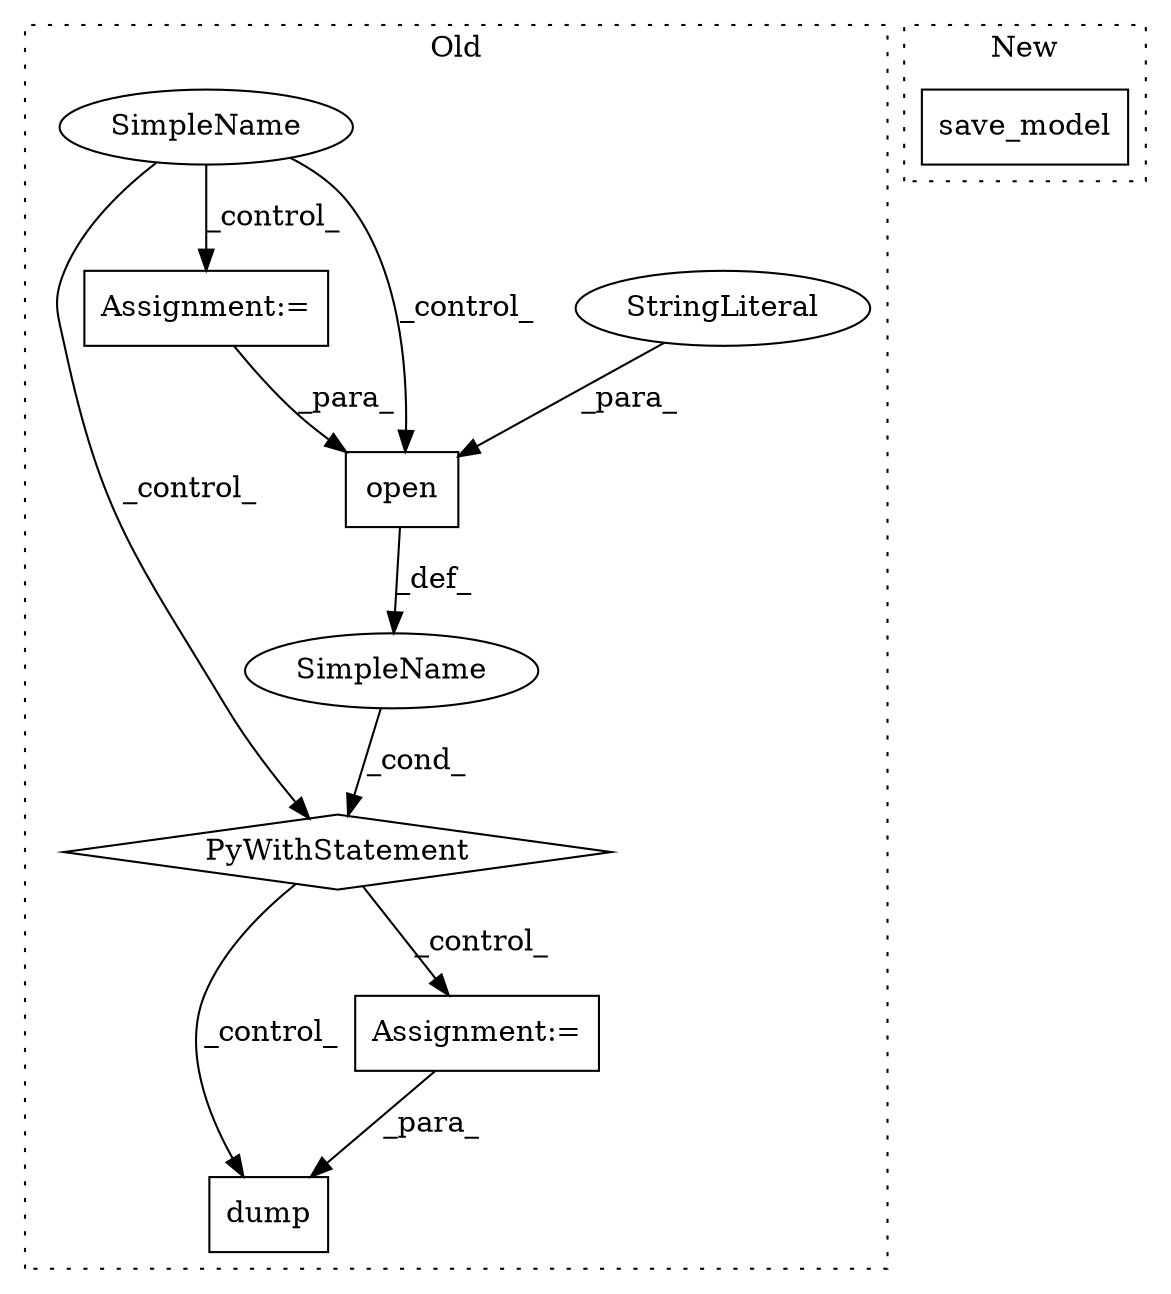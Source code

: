 digraph G {
subgraph cluster0 {
1 [label="dump" a="32" s="3423,3449" l="5,1" shape="box"];
3 [label="Assignment:=" a="7" s="3393" l="2" shape="box"];
4 [label="PyWithStatement" a="104" s="3342,3376" l="10,2" shape="diamond"];
5 [label="SimpleName" a="42" s="" l="" shape="ellipse"];
6 [label="SimpleName" a="42" s="" l="" shape="ellipse"];
7 [label="Assignment:=" a="7" s="3283" l="1" shape="box"];
8 [label="open" a="32" s="3352,3375" l="5,1" shape="box"];
9 [label="StringLiteral" a="45" s="3372" l="3" shape="ellipse"];
label = "Old";
style="dotted";
}
subgraph cluster1 {
2 [label="save_model" a="32" s="2408,2442" l="11,1" shape="box"];
label = "New";
style="dotted";
}
3 -> 1 [label="_para_"];
4 -> 1 [label="_control_"];
4 -> 3 [label="_control_"];
5 -> 8 [label="_control_"];
5 -> 7 [label="_control_"];
5 -> 4 [label="_control_"];
6 -> 4 [label="_cond_"];
7 -> 8 [label="_para_"];
8 -> 6 [label="_def_"];
9 -> 8 [label="_para_"];
}
